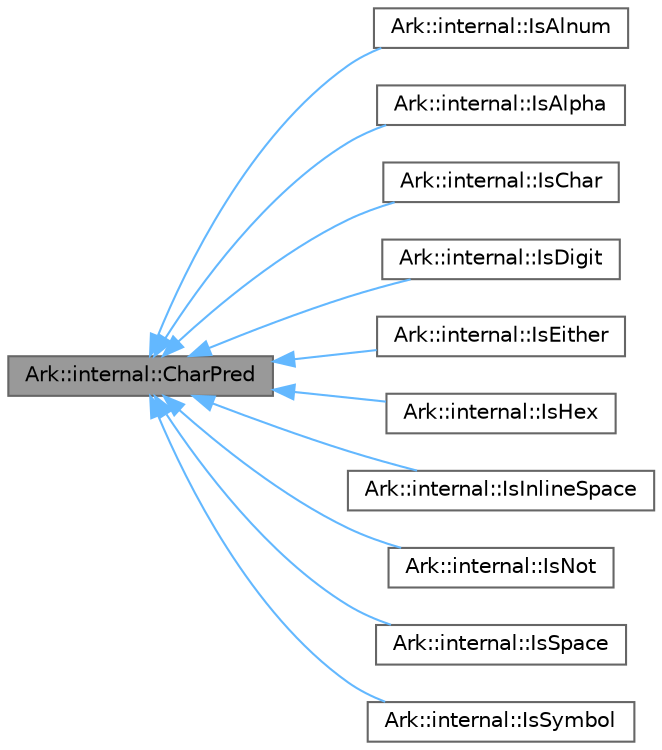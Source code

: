 digraph "Ark::internal::CharPred"
{
 // INTERACTIVE_SVG=YES
 // LATEX_PDF_SIZE
  bgcolor="transparent";
  edge [fontname=Helvetica,fontsize=10,labelfontname=Helvetica,labelfontsize=10];
  node [fontname=Helvetica,fontsize=10,shape=box,height=0.2,width=0.4];
  rankdir="LR";
  Node1 [id="Node000001",label="Ark::internal::CharPred",height=0.2,width=0.4,color="gray40", fillcolor="grey60", style="filled", fontcolor="black",tooltip=" "];
  Node1 -> Node2 [id="edge1_Node000001_Node000002",dir="back",color="steelblue1",style="solid",tooltip=" "];
  Node2 [id="Node000002",label="Ark::internal::IsAlnum",height=0.2,width=0.4,color="gray40", fillcolor="white", style="filled",URL="$d6/dd4/structArk_1_1internal_1_1IsAlnum.html",tooltip=" "];
  Node1 -> Node3 [id="edge2_Node000001_Node000003",dir="back",color="steelblue1",style="solid",tooltip=" "];
  Node3 [id="Node000003",label="Ark::internal::IsAlpha",height=0.2,width=0.4,color="gray40", fillcolor="white", style="filled",URL="$d1/d0f/structArk_1_1internal_1_1IsAlpha.html",tooltip=" "];
  Node1 -> Node4 [id="edge3_Node000001_Node000004",dir="back",color="steelblue1",style="solid",tooltip=" "];
  Node4 [id="Node000004",label="Ark::internal::IsChar",height=0.2,width=0.4,color="gray40", fillcolor="white", style="filled",URL="$d1/daf/structArk_1_1internal_1_1IsChar.html",tooltip=" "];
  Node1 -> Node5 [id="edge4_Node000001_Node000005",dir="back",color="steelblue1",style="solid",tooltip=" "];
  Node5 [id="Node000005",label="Ark::internal::IsDigit",height=0.2,width=0.4,color="gray40", fillcolor="white", style="filled",URL="$da/d0d/structArk_1_1internal_1_1IsDigit.html",tooltip=" "];
  Node1 -> Node6 [id="edge5_Node000001_Node000006",dir="back",color="steelblue1",style="solid",tooltip=" "];
  Node6 [id="Node000006",label="Ark::internal::IsEither",height=0.2,width=0.4,color="gray40", fillcolor="white", style="filled",URL="$da/d07/structArk_1_1internal_1_1IsEither.html",tooltip=" "];
  Node1 -> Node7 [id="edge6_Node000001_Node000007",dir="back",color="steelblue1",style="solid",tooltip=" "];
  Node7 [id="Node000007",label="Ark::internal::IsHex",height=0.2,width=0.4,color="gray40", fillcolor="white", style="filled",URL="$da/dbf/structArk_1_1internal_1_1IsHex.html",tooltip=" "];
  Node1 -> Node8 [id="edge7_Node000001_Node000008",dir="back",color="steelblue1",style="solid",tooltip=" "];
  Node8 [id="Node000008",label="Ark::internal::IsInlineSpace",height=0.2,width=0.4,color="gray40", fillcolor="white", style="filled",URL="$d7/dc3/structArk_1_1internal_1_1IsInlineSpace.html",tooltip=" "];
  Node1 -> Node9 [id="edge8_Node000001_Node000009",dir="back",color="steelblue1",style="solid",tooltip=" "];
  Node9 [id="Node000009",label="Ark::internal::IsNot",height=0.2,width=0.4,color="gray40", fillcolor="white", style="filled",URL="$dd/d27/structArk_1_1internal_1_1IsNot.html",tooltip=" "];
  Node1 -> Node10 [id="edge9_Node000001_Node000010",dir="back",color="steelblue1",style="solid",tooltip=" "];
  Node10 [id="Node000010",label="Ark::internal::IsSpace",height=0.2,width=0.4,color="gray40", fillcolor="white", style="filled",URL="$dc/df7/structArk_1_1internal_1_1IsSpace.html",tooltip=" "];
  Node1 -> Node11 [id="edge10_Node000001_Node000011",dir="back",color="steelblue1",style="solid",tooltip=" "];
  Node11 [id="Node000011",label="Ark::internal::IsSymbol",height=0.2,width=0.4,color="gray40", fillcolor="white", style="filled",URL="$de/d0c/structArk_1_1internal_1_1IsSymbol.html",tooltip=" "];
}
